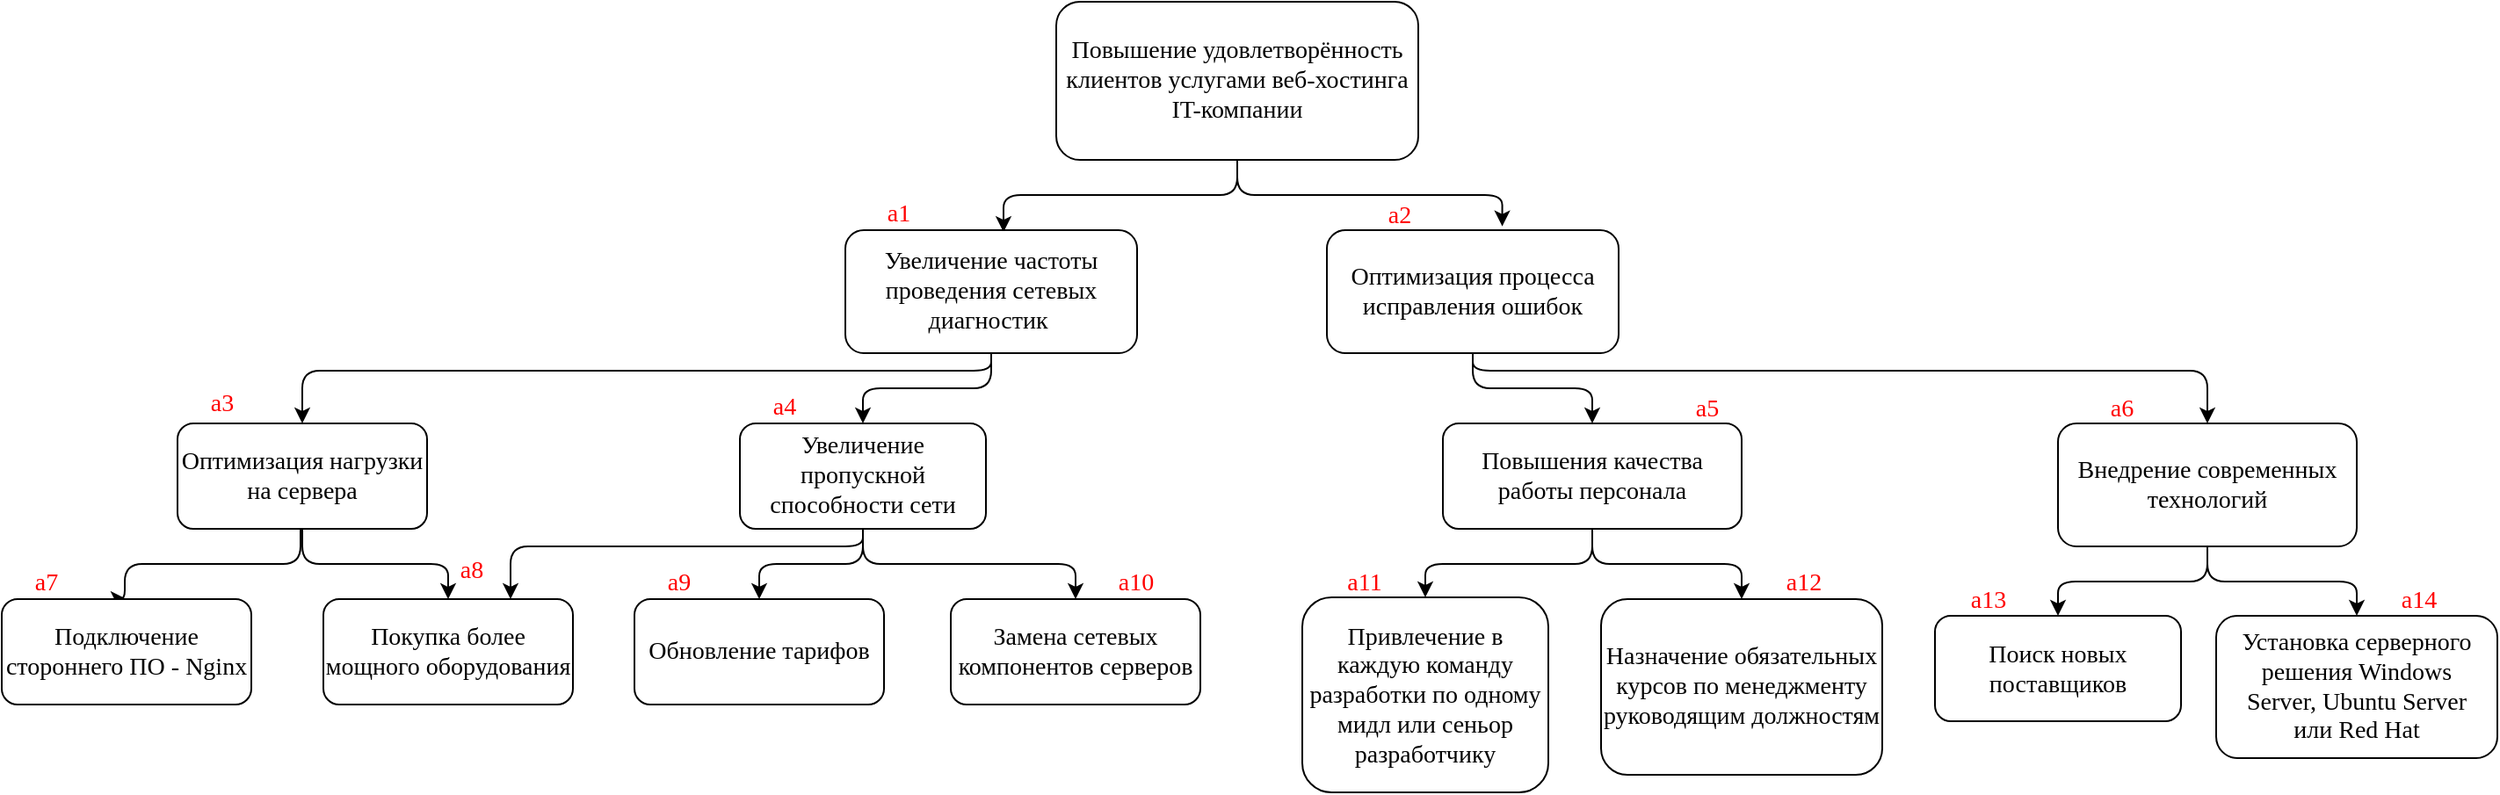 <mxfile version="25.0.3">
  <diagram id="-U4Rq2_LiVTU-U3_JhcS" name="Страница — 1">
    <mxGraphModel dx="2537" dy="986" grid="1" gridSize="10" guides="1" tooltips="1" connect="1" arrows="1" fold="1" page="1" pageScale="1" pageWidth="827" pageHeight="1169" math="0" shadow="0">
      <root>
        <mxCell id="0" />
        <mxCell id="1" parent="0" />
        <mxCell id="rKThlj-VnmYh2Qli6RmX-1" style="edgeStyle=orthogonalEdgeStyle;rounded=1;orthogonalLoop=1;jettySize=auto;html=1;entryX=0.545;entryY=0.016;entryDx=0;entryDy=0;entryPerimeter=0;fontSize=14;fontFamily=Times New Roman;" parent="1" source="HNKaG11sOsc3vyj5DOX0-1" target="rKThlj-VnmYh2Qli6RmX-3" edge="1">
          <mxGeometry relative="1" as="geometry">
            <mxPoint x="160" y="220" as="targetPoint" />
            <Array as="points">
              <mxPoint x="403" y="190" />
              <mxPoint x="270" y="190" />
              <mxPoint x="270" y="211" />
            </Array>
          </mxGeometry>
        </mxCell>
        <mxCell id="HNKaG11sOsc3vyj5DOX0-1" value="&lt;span style=&quot;text-align: left;&quot;&gt;Повышение удовлетворённость клиентов услугами веб-хостинга IT-компании&lt;/span&gt;" style="rounded=1;whiteSpace=wrap;html=1;fontSize=14;fontFamily=Times New Roman;" parent="1" vertex="1">
          <mxGeometry x="300" y="80" width="206" height="90" as="geometry" />
        </mxCell>
        <mxCell id="rKThlj-VnmYh2Qli6RmX-7" style="edgeStyle=orthogonalEdgeStyle;rounded=1;orthogonalLoop=1;jettySize=auto;html=1;entryX=0.5;entryY=0;entryDx=0;entryDy=0;fontSize=14;fontFamily=Times New Roman;" parent="1" source="rKThlj-VnmYh2Qli6RmX-3" target="rKThlj-VnmYh2Qli6RmX-6" edge="1">
          <mxGeometry relative="1" as="geometry">
            <Array as="points">
              <mxPoint x="263" y="290" />
              <mxPoint x="-129" y="290" />
            </Array>
          </mxGeometry>
        </mxCell>
        <mxCell id="rKThlj-VnmYh2Qli6RmX-9" style="edgeStyle=orthogonalEdgeStyle;rounded=1;orthogonalLoop=1;jettySize=auto;html=1;entryX=0.5;entryY=0;entryDx=0;entryDy=0;fontSize=14;fontFamily=Times New Roman;" parent="1" source="rKThlj-VnmYh2Qli6RmX-3" target="rKThlj-VnmYh2Qli6RmX-8" edge="1">
          <mxGeometry relative="1" as="geometry" />
        </mxCell>
        <mxCell id="rKThlj-VnmYh2Qli6RmX-3" value="&lt;div&gt;&lt;span style=&quot;background-color: initial;&quot;&gt;Увеличение частоты проведения сетевых диагностик&amp;nbsp;&lt;/span&gt;&lt;/div&gt;" style="rounded=1;whiteSpace=wrap;html=1;align=center;fontSize=14;fontFamily=Times New Roman;" parent="1" vertex="1">
          <mxGeometry x="180" y="210" width="166" height="70" as="geometry" />
        </mxCell>
        <mxCell id="rKThlj-VnmYh2Qli6RmX-26" style="edgeStyle=orthogonalEdgeStyle;rounded=1;orthogonalLoop=1;jettySize=auto;html=1;entryX=0.5;entryY=0;entryDx=0;entryDy=0;fontSize=14;fontFamily=Times New Roman;" parent="1" source="rKThlj-VnmYh2Qli6RmX-4" target="rKThlj-VnmYh2Qli6RmX-24" edge="1">
          <mxGeometry relative="1" as="geometry" />
        </mxCell>
        <mxCell id="rKThlj-VnmYh2Qli6RmX-27" style="edgeStyle=orthogonalEdgeStyle;rounded=1;orthogonalLoop=1;jettySize=auto;html=1;entryX=0.5;entryY=0;entryDx=0;entryDy=0;fontSize=14;fontFamily=Times New Roman;" parent="1" source="rKThlj-VnmYh2Qli6RmX-4" target="rKThlj-VnmYh2Qli6RmX-25" edge="1">
          <mxGeometry relative="1" as="geometry">
            <Array as="points">
              <mxPoint x="537" y="290" />
              <mxPoint x="955" y="290" />
            </Array>
          </mxGeometry>
        </mxCell>
        <mxCell id="rKThlj-VnmYh2Qli6RmX-4" value="&lt;div&gt;&lt;span&gt;Оптимизация процесса исправления ошибок&lt;/span&gt;&lt;/div&gt;" style="rounded=1;whiteSpace=wrap;html=1;align=center;fontSize=14;fontFamily=Times New Roman;" parent="1" vertex="1">
          <mxGeometry x="454" y="210" width="166" height="70" as="geometry" />
        </mxCell>
        <mxCell id="rKThlj-VnmYh2Qli6RmX-5" style="edgeStyle=orthogonalEdgeStyle;rounded=1;orthogonalLoop=1;jettySize=auto;html=1;entryX=0.601;entryY=-0.031;entryDx=0;entryDy=0;entryPerimeter=0;fontSize=14;fontFamily=Times New Roman;" parent="1" source="HNKaG11sOsc3vyj5DOX0-1" target="rKThlj-VnmYh2Qli6RmX-4" edge="1">
          <mxGeometry relative="1" as="geometry" />
        </mxCell>
        <mxCell id="rKThlj-VnmYh2Qli6RmX-13" style="edgeStyle=orthogonalEdgeStyle;rounded=1;orthogonalLoop=1;jettySize=auto;html=1;entryX=0.5;entryY=0;entryDx=0;entryDy=0;fontSize=14;fontFamily=Times New Roman;" parent="1" source="rKThlj-VnmYh2Qli6RmX-6" target="rKThlj-VnmYh2Qli6RmX-12" edge="1">
          <mxGeometry relative="1" as="geometry" />
        </mxCell>
        <mxCell id="rKThlj-VnmYh2Qli6RmX-14" style="edgeStyle=orthogonalEdgeStyle;rounded=1;orthogonalLoop=1;jettySize=auto;html=1;entryX=0.5;entryY=0;entryDx=0;entryDy=0;fontSize=14;fontFamily=Times New Roman;" parent="1" source="rKThlj-VnmYh2Qli6RmX-6" target="rKThlj-VnmYh2Qli6RmX-11" edge="1">
          <mxGeometry relative="1" as="geometry">
            <Array as="points">
              <mxPoint x="-130" y="400" />
              <mxPoint x="-230" y="400" />
              <mxPoint x="-230" y="420" />
            </Array>
          </mxGeometry>
        </mxCell>
        <mxCell id="rKThlj-VnmYh2Qli6RmX-6" value="&lt;div&gt;&lt;span style=&quot;background-color: initial;&quot;&gt;Оптимизация нагрузки на сервера&lt;/span&gt;&lt;/div&gt;" style="rounded=1;whiteSpace=wrap;html=1;align=center;fontSize=14;fontFamily=Times New Roman;" parent="1" vertex="1">
          <mxGeometry x="-200" y="320" width="142" height="60" as="geometry" />
        </mxCell>
        <mxCell id="rKThlj-VnmYh2Qli6RmX-17" style="edgeStyle=orthogonalEdgeStyle;rounded=1;orthogonalLoop=1;jettySize=auto;html=1;entryX=0.5;entryY=0;entryDx=0;entryDy=0;fontSize=14;fontFamily=Times New Roman;" parent="1" source="rKThlj-VnmYh2Qli6RmX-8" target="rKThlj-VnmYh2Qli6RmX-15" edge="1">
          <mxGeometry relative="1" as="geometry" />
        </mxCell>
        <mxCell id="rKThlj-VnmYh2Qli6RmX-18" style="edgeStyle=orthogonalEdgeStyle;rounded=1;orthogonalLoop=1;jettySize=auto;html=1;entryX=0.5;entryY=0;entryDx=0;entryDy=0;fontSize=14;fontFamily=Times New Roman;" parent="1" source="rKThlj-VnmYh2Qli6RmX-8" target="rKThlj-VnmYh2Qli6RmX-16" edge="1">
          <mxGeometry relative="1" as="geometry" />
        </mxCell>
        <mxCell id="rKThlj-VnmYh2Qli6RmX-19" style="edgeStyle=orthogonalEdgeStyle;rounded=1;orthogonalLoop=1;jettySize=auto;html=1;entryX=0.75;entryY=0;entryDx=0;entryDy=0;fontSize=14;fontFamily=Times New Roman;" parent="1" source="rKThlj-VnmYh2Qli6RmX-8" target="rKThlj-VnmYh2Qli6RmX-12" edge="1">
          <mxGeometry relative="1" as="geometry">
            <Array as="points">
              <mxPoint x="190" y="390" />
              <mxPoint x="-10" y="390" />
            </Array>
          </mxGeometry>
        </mxCell>
        <mxCell id="rKThlj-VnmYh2Qli6RmX-8" value="&lt;span&gt;Увеличение пропускной способности сети&lt;/span&gt;" style="rounded=1;whiteSpace=wrap;html=1;align=center;fontSize=14;fontFamily=Times New Roman;" parent="1" vertex="1">
          <mxGeometry x="120" y="320" width="140" height="60" as="geometry" />
        </mxCell>
        <mxCell id="rKThlj-VnmYh2Qli6RmX-11" value="&lt;div&gt;&lt;span&gt;Подключение стороннего ПО -&amp;nbsp;&lt;/span&gt;&lt;span style=&quot;background-color: initial;&quot;&gt;Nginx&lt;/span&gt;&lt;/div&gt;" style="rounded=1;whiteSpace=wrap;html=1;align=center;fontSize=14;fontFamily=Times New Roman;" parent="1" vertex="1">
          <mxGeometry x="-300" y="420" width="142" height="60" as="geometry" />
        </mxCell>
        <mxCell id="rKThlj-VnmYh2Qli6RmX-12" value="&lt;span&gt;Покупка более мощного оборудования&lt;/span&gt;" style="rounded=1;whiteSpace=wrap;html=1;align=center;fontSize=14;fontFamily=Times New Roman;" parent="1" vertex="1">
          <mxGeometry x="-117" y="420" width="142" height="60" as="geometry" />
        </mxCell>
        <mxCell id="rKThlj-VnmYh2Qli6RmX-15" value="&lt;span&gt;Обновление тарифов&lt;/span&gt;" style="rounded=1;whiteSpace=wrap;html=1;align=center;fontSize=14;fontFamily=Times New Roman;" parent="1" vertex="1">
          <mxGeometry x="60" y="420" width="142" height="60" as="geometry" />
        </mxCell>
        <mxCell id="rKThlj-VnmYh2Qli6RmX-16" value="&lt;span&gt;Замена сетевых компонентов серверов&lt;/span&gt;" style="rounded=1;whiteSpace=wrap;html=1;align=center;fontSize=14;fontFamily=Times New Roman;" parent="1" vertex="1">
          <mxGeometry x="240" y="420" width="142" height="60" as="geometry" />
        </mxCell>
        <mxCell id="rKThlj-VnmYh2Qli6RmX-20" value="&lt;span&gt;Привлечение в каждую команду разработки по одному мидл или сеньор разработчику&lt;/span&gt;" style="rounded=1;whiteSpace=wrap;html=1;align=center;fontSize=14;fontFamily=Times New Roman;" parent="1" vertex="1">
          <mxGeometry x="440" y="419" width="140" height="111" as="geometry" />
        </mxCell>
        <mxCell id="rKThlj-VnmYh2Qli6RmX-21" value="&lt;span&gt;Назначение обязательных курсов по менеджменту руководящим должностям&lt;/span&gt;" style="rounded=1;whiteSpace=wrap;html=1;align=center;fontSize=14;fontFamily=Times New Roman;" parent="1" vertex="1">
          <mxGeometry x="610" y="420" width="160" height="100" as="geometry" />
        </mxCell>
        <mxCell id="rKThlj-VnmYh2Qli6RmX-22" value="&lt;span&gt;Поиск новых поставщиков&lt;/span&gt;" style="rounded=1;whiteSpace=wrap;html=1;align=center;fontSize=14;fontFamily=Times New Roman;" parent="1" vertex="1">
          <mxGeometry x="800" y="429.5" width="140" height="60" as="geometry" />
        </mxCell>
        <mxCell id="rKThlj-VnmYh2Qli6RmX-23" value="&lt;font&gt;Установка серверного решения&amp;nbsp;&lt;span style=&quot;text-align: left;&quot;&gt;Windows Server&lt;/span&gt;,&amp;nbsp;&lt;span style=&quot;text-align: left; background-color: initial;&quot;&gt;Ubuntu Server или&amp;nbsp;&lt;/span&gt;&lt;span style=&quot;text-align: left; background-color: initial;&quot;&gt;Red Hat&lt;/span&gt;&lt;/font&gt;" style="rounded=1;whiteSpace=wrap;html=1;align=center;fontSize=14;fontFamily=Times New Roman;" parent="1" vertex="1">
          <mxGeometry x="960" y="429.5" width="160" height="81" as="geometry" />
        </mxCell>
        <mxCell id="rKThlj-VnmYh2Qli6RmX-28" style="edgeStyle=orthogonalEdgeStyle;rounded=1;orthogonalLoop=1;jettySize=auto;html=1;entryX=0.5;entryY=0;entryDx=0;entryDy=0;fontSize=14;fontFamily=Times New Roman;" parent="1" source="rKThlj-VnmYh2Qli6RmX-24" target="rKThlj-VnmYh2Qli6RmX-20" edge="1">
          <mxGeometry relative="1" as="geometry" />
        </mxCell>
        <mxCell id="rKThlj-VnmYh2Qli6RmX-29" style="edgeStyle=orthogonalEdgeStyle;rounded=1;orthogonalLoop=1;jettySize=auto;html=1;entryX=0.5;entryY=0;entryDx=0;entryDy=0;fontSize=14;fontFamily=Times New Roman;" parent="1" source="rKThlj-VnmYh2Qli6RmX-24" target="rKThlj-VnmYh2Qli6RmX-21" edge="1">
          <mxGeometry relative="1" as="geometry" />
        </mxCell>
        <mxCell id="rKThlj-VnmYh2Qli6RmX-24" value="&lt;span&gt;Повышения качества работы персонала&lt;/span&gt;" style="rounded=1;whiteSpace=wrap;html=1;align=center;fontSize=14;fontFamily=Times New Roman;" parent="1" vertex="1">
          <mxGeometry x="520" y="320" width="170" height="60" as="geometry" />
        </mxCell>
        <mxCell id="rKThlj-VnmYh2Qli6RmX-30" style="edgeStyle=orthogonalEdgeStyle;rounded=1;orthogonalLoop=1;jettySize=auto;html=1;entryX=0.5;entryY=0;entryDx=0;entryDy=0;fontSize=14;fontFamily=Times New Roman;" parent="1" source="rKThlj-VnmYh2Qli6RmX-25" target="rKThlj-VnmYh2Qli6RmX-22" edge="1">
          <mxGeometry relative="1" as="geometry" />
        </mxCell>
        <mxCell id="rKThlj-VnmYh2Qli6RmX-31" style="edgeStyle=orthogonalEdgeStyle;rounded=1;orthogonalLoop=1;jettySize=auto;html=1;entryX=0.5;entryY=0;entryDx=0;entryDy=0;fontSize=14;fontFamily=Times New Roman;" parent="1" source="rKThlj-VnmYh2Qli6RmX-25" target="rKThlj-VnmYh2Qli6RmX-23" edge="1">
          <mxGeometry relative="1" as="geometry" />
        </mxCell>
        <mxCell id="rKThlj-VnmYh2Qli6RmX-25" value="&lt;span&gt;Внедрение современных технологий&lt;/span&gt;" style="rounded=1;whiteSpace=wrap;html=1;align=center;fontSize=14;fontFamily=Times New Roman;" parent="1" vertex="1">
          <mxGeometry x="870" y="320" width="170" height="70" as="geometry" />
        </mxCell>
        <mxCell id="eu9lil6IsJVL8vnQT2Gd-2" value="a1" style="text;html=1;align=center;verticalAlign=middle;resizable=0;points=[];autosize=1;strokeColor=none;fillColor=none;fontColor=#ff0000;fontSize=14;fontFamily=Times New Roman;" parent="1" vertex="1">
          <mxGeometry x="190" y="186" width="40" height="30" as="geometry" />
        </mxCell>
        <mxCell id="eu9lil6IsJVL8vnQT2Gd-3" value="a2" style="text;html=1;align=center;verticalAlign=middle;resizable=0;points=[];autosize=1;strokeColor=none;fillColor=none;fontColor=#FF0000;fontSize=14;fontFamily=Times New Roman;" parent="1" vertex="1">
          <mxGeometry x="475" y="187" width="40" height="30" as="geometry" />
        </mxCell>
        <mxCell id="OovJgMgyToozkzRoq4on-3" value="a3" style="text;html=1;align=center;verticalAlign=middle;resizable=0;points=[];autosize=1;strokeColor=none;fillColor=none;fontColor=#ff0000;fontSize=14;fontFamily=Times New Roman;" parent="1" vertex="1">
          <mxGeometry x="-195" y="294" width="40" height="30" as="geometry" />
        </mxCell>
        <mxCell id="OovJgMgyToozkzRoq4on-4" value="a4" style="text;html=1;align=center;verticalAlign=middle;resizable=0;points=[];autosize=1;strokeColor=none;fillColor=none;fontColor=#ff0000;fontSize=14;fontFamily=Times New Roman;" parent="1" vertex="1">
          <mxGeometry x="125" y="296" width="40" height="30" as="geometry" />
        </mxCell>
        <mxCell id="OovJgMgyToozkzRoq4on-5" value="a5" style="text;html=1;align=center;verticalAlign=middle;resizable=0;points=[];autosize=1;strokeColor=none;fillColor=none;fontColor=#ff0000;fontSize=14;fontFamily=Times New Roman;" parent="1" vertex="1">
          <mxGeometry x="650" y="297" width="40" height="30" as="geometry" />
        </mxCell>
        <mxCell id="OovJgMgyToozkzRoq4on-6" value="a6" style="text;html=1;align=center;verticalAlign=middle;resizable=0;points=[];autosize=1;strokeColor=none;fillColor=none;fontColor=#ff0000;fontSize=14;fontFamily=Times New Roman;" parent="1" vertex="1">
          <mxGeometry x="886" y="297" width="40" height="30" as="geometry" />
        </mxCell>
        <mxCell id="OovJgMgyToozkzRoq4on-7" value="a7" style="text;html=1;align=center;verticalAlign=middle;resizable=0;points=[];autosize=1;strokeColor=none;fillColor=none;fontColor=#ff0000;fontSize=14;fontFamily=Times New Roman;" parent="1" vertex="1">
          <mxGeometry x="-295" y="396" width="40" height="30" as="geometry" />
        </mxCell>
        <mxCell id="OovJgMgyToozkzRoq4on-8" value="a8" style="text;html=1;align=center;verticalAlign=middle;resizable=0;points=[];autosize=1;strokeColor=none;fillColor=none;fontColor=#ff0000;fontSize=14;fontFamily=Times New Roman;" parent="1" vertex="1">
          <mxGeometry x="-53" y="389" width="40" height="30" as="geometry" />
        </mxCell>
        <mxCell id="OovJgMgyToozkzRoq4on-10" value="a9" style="text;html=1;align=center;verticalAlign=middle;resizable=0;points=[];autosize=1;strokeColor=none;fillColor=none;fontColor=#ff0000;fontSize=14;fontFamily=Times New Roman;" parent="1" vertex="1">
          <mxGeometry x="65" y="396" width="40" height="30" as="geometry" />
        </mxCell>
        <mxCell id="OovJgMgyToozkzRoq4on-11" value="a10" style="text;html=1;align=center;verticalAlign=middle;resizable=0;points=[];autosize=1;strokeColor=none;fillColor=none;fontColor=#ff0000;fontSize=14;fontFamily=Times New Roman;" parent="1" vertex="1">
          <mxGeometry x="325" y="396" width="40" height="30" as="geometry" />
        </mxCell>
        <mxCell id="OovJgMgyToozkzRoq4on-12" value="a11" style="text;html=1;align=center;verticalAlign=middle;resizable=0;points=[];autosize=1;strokeColor=none;fillColor=none;fontColor=#ff0000;fontSize=14;fontFamily=Times New Roman;" parent="1" vertex="1">
          <mxGeometry x="455" y="395.5" width="40" height="30" as="geometry" />
        </mxCell>
        <mxCell id="OovJgMgyToozkzRoq4on-13" value="a12" style="text;html=1;align=center;verticalAlign=middle;resizable=0;points=[];autosize=1;strokeColor=none;fillColor=none;fontColor=#ff0000;fontSize=14;fontFamily=Times New Roman;" parent="1" vertex="1">
          <mxGeometry x="705" y="395.5" width="40" height="30" as="geometry" />
        </mxCell>
        <mxCell id="OovJgMgyToozkzRoq4on-14" value="a13" style="text;html=1;align=center;verticalAlign=middle;resizable=0;points=[];autosize=1;strokeColor=none;fillColor=none;fontColor=#ff0000;fontSize=14;fontFamily=Times New Roman;" parent="1" vertex="1">
          <mxGeometry x="810" y="405.5" width="40" height="30" as="geometry" />
        </mxCell>
        <mxCell id="OovJgMgyToozkzRoq4on-15" value="a14" style="text;html=1;align=center;verticalAlign=middle;resizable=0;points=[];autosize=1;strokeColor=none;fillColor=none;fontColor=#ff0000;fontSize=14;fontFamily=Times New Roman;" parent="1" vertex="1">
          <mxGeometry x="1055" y="405.5" width="40" height="30" as="geometry" />
        </mxCell>
      </root>
    </mxGraphModel>
  </diagram>
</mxfile>
